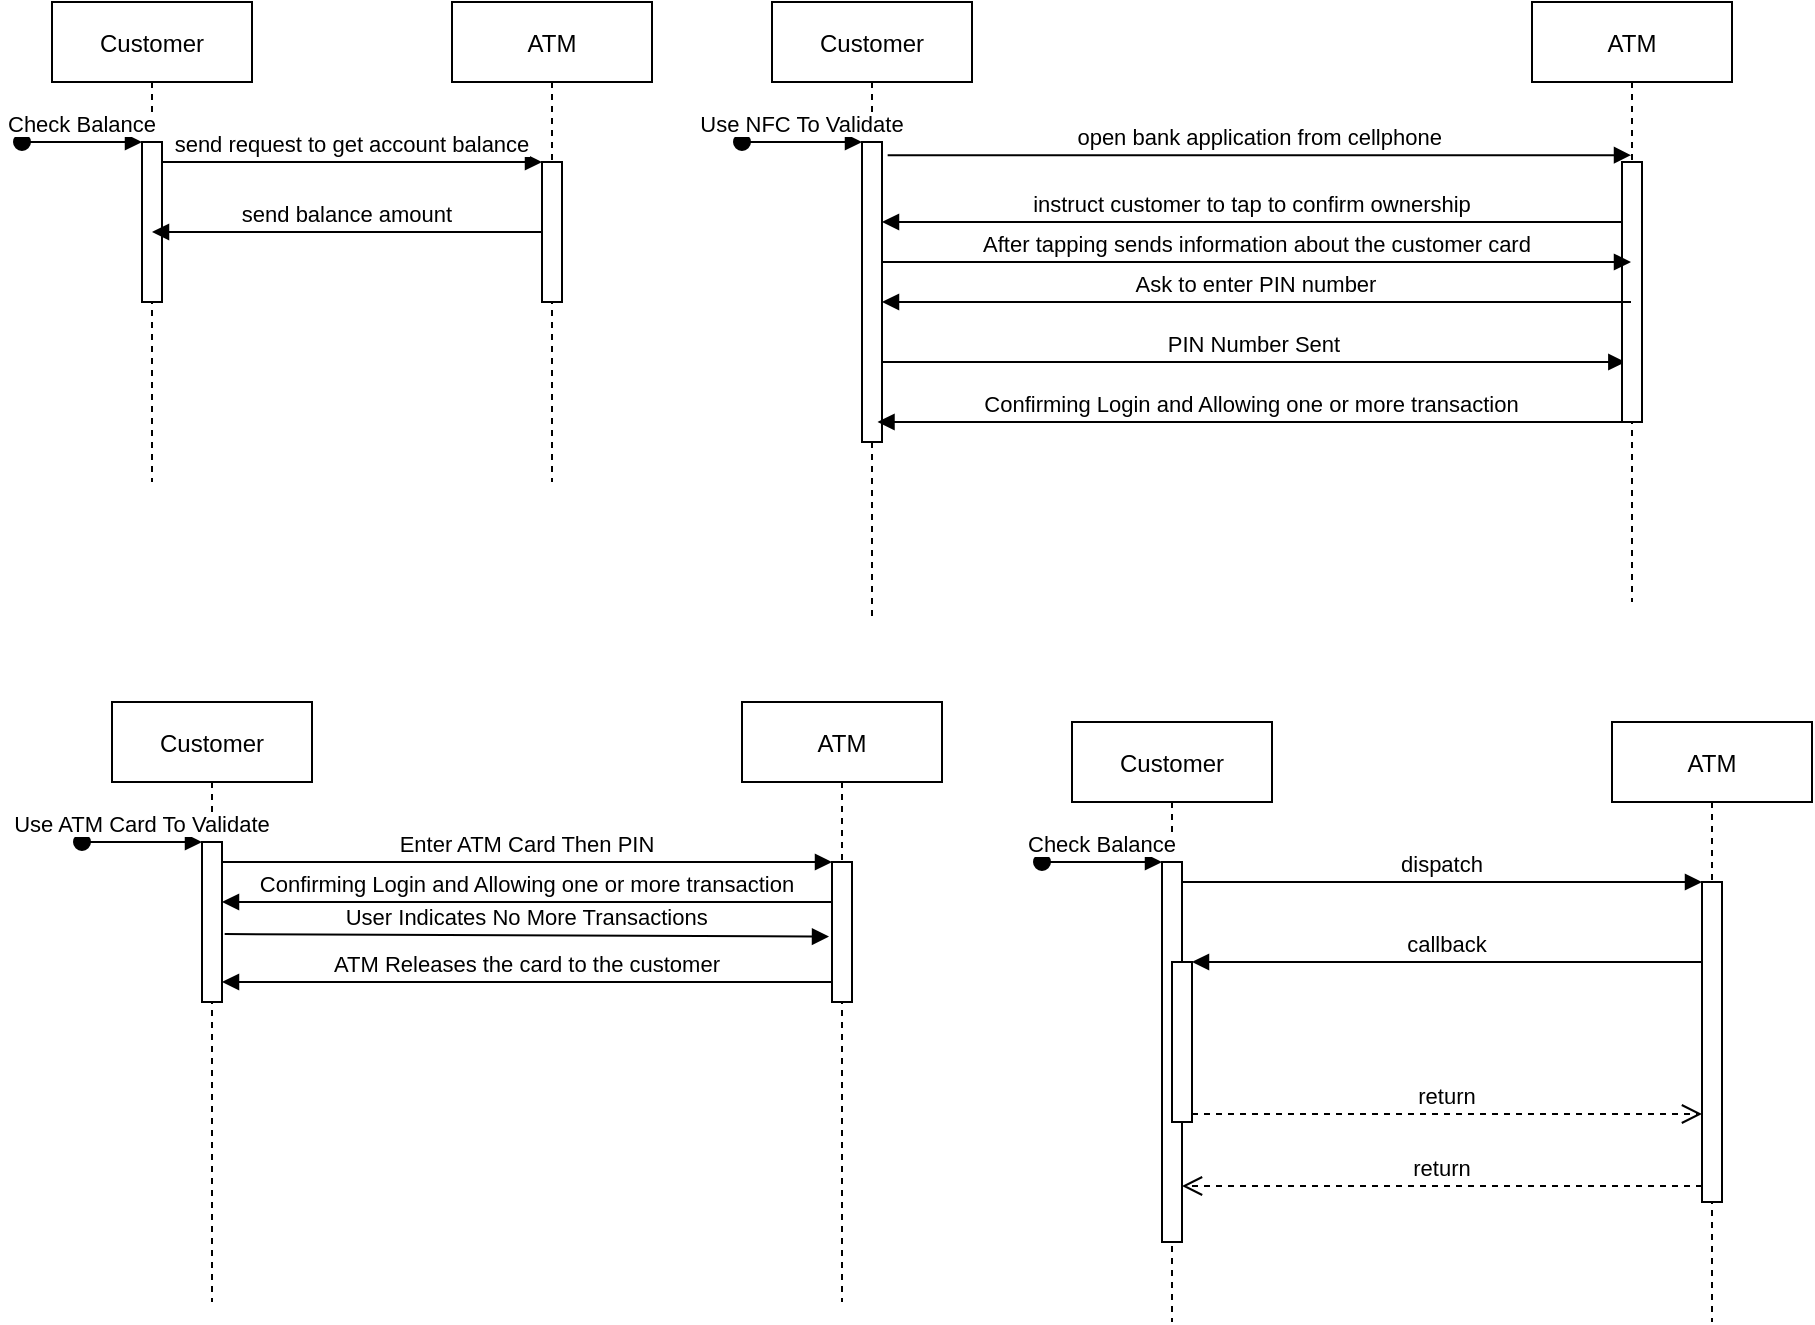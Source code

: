 <mxfile version="15.8.3" type="github">
  <diagram id="kgpKYQtTHZ0yAKxKKP6v" name="Page-1">
    <mxGraphModel dx="570" dy="313" grid="1" gridSize="10" guides="1" tooltips="1" connect="1" arrows="1" fold="1" page="1" pageScale="1" pageWidth="850" pageHeight="1100" math="0" shadow="0">
      <root>
        <mxCell id="0" />
        <mxCell id="1" parent="0" />
        <mxCell id="3nuBFxr9cyL0pnOWT2aG-1" value="Customer" style="shape=umlLifeline;perimeter=lifelinePerimeter;container=1;collapsible=0;recursiveResize=0;rounded=0;shadow=0;strokeWidth=1;" parent="1" vertex="1">
          <mxGeometry x="80" y="80" width="100" height="240" as="geometry" />
        </mxCell>
        <mxCell id="3nuBFxr9cyL0pnOWT2aG-2" value="" style="points=[];perimeter=orthogonalPerimeter;rounded=0;shadow=0;strokeWidth=1;" parent="3nuBFxr9cyL0pnOWT2aG-1" vertex="1">
          <mxGeometry x="45" y="70" width="10" height="80" as="geometry" />
        </mxCell>
        <mxCell id="3nuBFxr9cyL0pnOWT2aG-3" value="Check Balance" style="verticalAlign=bottom;startArrow=oval;endArrow=block;startSize=8;shadow=0;strokeWidth=1;" parent="3nuBFxr9cyL0pnOWT2aG-1" target="3nuBFxr9cyL0pnOWT2aG-2" edge="1">
          <mxGeometry relative="1" as="geometry">
            <mxPoint x="-15" y="70" as="sourcePoint" />
          </mxGeometry>
        </mxCell>
        <mxCell id="3nuBFxr9cyL0pnOWT2aG-5" value="ATM" style="shape=umlLifeline;perimeter=lifelinePerimeter;container=1;collapsible=0;recursiveResize=0;rounded=0;shadow=0;strokeWidth=1;" parent="1" vertex="1">
          <mxGeometry x="280" y="80" width="100" height="240" as="geometry" />
        </mxCell>
        <mxCell id="3nuBFxr9cyL0pnOWT2aG-6" value="" style="points=[];perimeter=orthogonalPerimeter;rounded=0;shadow=0;strokeWidth=1;" parent="3nuBFxr9cyL0pnOWT2aG-5" vertex="1">
          <mxGeometry x="45" y="80" width="10" height="70" as="geometry" />
        </mxCell>
        <mxCell id="3nuBFxr9cyL0pnOWT2aG-8" value="send request to get account balance" style="verticalAlign=bottom;endArrow=block;entryX=0;entryY=0;shadow=0;strokeWidth=1;" parent="1" source="3nuBFxr9cyL0pnOWT2aG-2" target="3nuBFxr9cyL0pnOWT2aG-6" edge="1">
          <mxGeometry relative="1" as="geometry">
            <mxPoint x="275" y="160" as="sourcePoint" />
          </mxGeometry>
        </mxCell>
        <mxCell id="3nuBFxr9cyL0pnOWT2aG-9" value="send balance amount" style="verticalAlign=bottom;endArrow=block;shadow=0;strokeWidth=1;" parent="1" source="3nuBFxr9cyL0pnOWT2aG-6" target="3nuBFxr9cyL0pnOWT2aG-1" edge="1">
          <mxGeometry relative="1" as="geometry">
            <mxPoint x="240" y="200" as="sourcePoint" />
            <mxPoint x="180" y="200" as="targetPoint" />
          </mxGeometry>
        </mxCell>
        <mxCell id="LTaqYE9DrOAMS9iLjCXF-1" value="Customer" style="shape=umlLifeline;perimeter=lifelinePerimeter;container=1;collapsible=0;recursiveResize=0;rounded=0;shadow=0;strokeWidth=1;" vertex="1" parent="1">
          <mxGeometry x="440" y="80" width="100" height="310" as="geometry" />
        </mxCell>
        <mxCell id="LTaqYE9DrOAMS9iLjCXF-2" value="" style="points=[];perimeter=orthogonalPerimeter;rounded=0;shadow=0;strokeWidth=1;" vertex="1" parent="LTaqYE9DrOAMS9iLjCXF-1">
          <mxGeometry x="45" y="70" width="10" height="150" as="geometry" />
        </mxCell>
        <mxCell id="LTaqYE9DrOAMS9iLjCXF-3" value="Use NFC To Validate" style="verticalAlign=bottom;startArrow=oval;endArrow=block;startSize=8;shadow=0;strokeWidth=1;" edge="1" parent="LTaqYE9DrOAMS9iLjCXF-1" target="LTaqYE9DrOAMS9iLjCXF-2">
          <mxGeometry relative="1" as="geometry">
            <mxPoint x="-15" y="70" as="sourcePoint" />
          </mxGeometry>
        </mxCell>
        <mxCell id="LTaqYE9DrOAMS9iLjCXF-58" value="PIN Number Sent" style="verticalAlign=bottom;endArrow=block;shadow=0;strokeWidth=1;exitX=1.283;exitY=0.044;exitDx=0;exitDy=0;exitPerimeter=0;" edge="1" parent="LTaqYE9DrOAMS9iLjCXF-1">
          <mxGeometry relative="1" as="geometry">
            <mxPoint x="55.0" y="180" as="sourcePoint" />
            <mxPoint x="426.67" y="180" as="targetPoint" />
          </mxGeometry>
        </mxCell>
        <mxCell id="LTaqYE9DrOAMS9iLjCXF-5" value="ATM" style="shape=umlLifeline;perimeter=lifelinePerimeter;container=1;collapsible=0;recursiveResize=0;rounded=0;shadow=0;strokeWidth=1;" vertex="1" parent="1">
          <mxGeometry x="820" y="80" width="100" height="300" as="geometry" />
        </mxCell>
        <mxCell id="LTaqYE9DrOAMS9iLjCXF-6" value="" style="points=[];perimeter=orthogonalPerimeter;rounded=0;shadow=0;strokeWidth=1;" vertex="1" parent="LTaqYE9DrOAMS9iLjCXF-5">
          <mxGeometry x="45" y="80" width="10" height="130" as="geometry" />
        </mxCell>
        <mxCell id="LTaqYE9DrOAMS9iLjCXF-8" value="open bank application from cellphone" style="verticalAlign=bottom;endArrow=block;shadow=0;strokeWidth=1;exitX=1.283;exitY=0.044;exitDx=0;exitDy=0;exitPerimeter=0;" edge="1" parent="1" source="LTaqYE9DrOAMS9iLjCXF-2" target="LTaqYE9DrOAMS9iLjCXF-5">
          <mxGeometry relative="1" as="geometry">
            <mxPoint x="509" y="150.0" as="sourcePoint" />
            <mxPoint x="679" y="150.0" as="targetPoint" />
          </mxGeometry>
        </mxCell>
        <mxCell id="LTaqYE9DrOAMS9iLjCXF-9" value="instruct customer to tap to confirm ownership" style="verticalAlign=bottom;endArrow=block;shadow=0;strokeWidth=1;" edge="1" parent="1" source="LTaqYE9DrOAMS9iLjCXF-6" target="LTaqYE9DrOAMS9iLjCXF-2">
          <mxGeometry relative="1" as="geometry">
            <mxPoint x="570" y="190" as="sourcePoint" />
            <mxPoint x="500" y="200" as="targetPoint" />
            <Array as="points">
              <mxPoint x="520" y="190" />
            </Array>
          </mxGeometry>
        </mxCell>
        <mxCell id="LTaqYE9DrOAMS9iLjCXF-31" value="Customer" style="shape=umlLifeline;perimeter=lifelinePerimeter;container=1;collapsible=0;recursiveResize=0;rounded=0;shadow=0;strokeWidth=1;" vertex="1" parent="1">
          <mxGeometry x="110" y="430" width="100" height="300" as="geometry" />
        </mxCell>
        <mxCell id="LTaqYE9DrOAMS9iLjCXF-32" value="" style="points=[];perimeter=orthogonalPerimeter;rounded=0;shadow=0;strokeWidth=1;" vertex="1" parent="LTaqYE9DrOAMS9iLjCXF-31">
          <mxGeometry x="45" y="70" width="10" height="80" as="geometry" />
        </mxCell>
        <mxCell id="LTaqYE9DrOAMS9iLjCXF-33" value="Use ATM Card To Validate" style="verticalAlign=bottom;startArrow=oval;endArrow=block;startSize=8;shadow=0;strokeWidth=1;" edge="1" parent="LTaqYE9DrOAMS9iLjCXF-31" target="LTaqYE9DrOAMS9iLjCXF-32">
          <mxGeometry relative="1" as="geometry">
            <mxPoint x="-15" y="70" as="sourcePoint" />
          </mxGeometry>
        </mxCell>
        <mxCell id="LTaqYE9DrOAMS9iLjCXF-35" value="ATM" style="shape=umlLifeline;perimeter=lifelinePerimeter;container=1;collapsible=0;recursiveResize=0;rounded=0;shadow=0;strokeWidth=1;" vertex="1" parent="1">
          <mxGeometry x="425" y="430" width="100" height="300" as="geometry" />
        </mxCell>
        <mxCell id="LTaqYE9DrOAMS9iLjCXF-36" value="" style="points=[];perimeter=orthogonalPerimeter;rounded=0;shadow=0;strokeWidth=1;" vertex="1" parent="LTaqYE9DrOAMS9iLjCXF-35">
          <mxGeometry x="45" y="80" width="10" height="70" as="geometry" />
        </mxCell>
        <mxCell id="LTaqYE9DrOAMS9iLjCXF-62" value="ATM Releases the card to the customer" style="verticalAlign=bottom;endArrow=block;shadow=0;strokeWidth=1;" edge="1" parent="LTaqYE9DrOAMS9iLjCXF-35">
          <mxGeometry relative="1" as="geometry">
            <mxPoint x="45" y="140" as="sourcePoint" />
            <mxPoint x="-260" y="140" as="targetPoint" />
          </mxGeometry>
        </mxCell>
        <mxCell id="LTaqYE9DrOAMS9iLjCXF-38" value="Enter ATM Card Then PIN" style="verticalAlign=bottom;endArrow=block;entryX=0;entryY=0;shadow=0;strokeWidth=1;" edge="1" parent="1" source="LTaqYE9DrOAMS9iLjCXF-32" target="LTaqYE9DrOAMS9iLjCXF-36">
          <mxGeometry relative="1" as="geometry">
            <mxPoint x="265" y="510" as="sourcePoint" />
          </mxGeometry>
        </mxCell>
        <mxCell id="LTaqYE9DrOAMS9iLjCXF-41" value="Customer" style="shape=umlLifeline;perimeter=lifelinePerimeter;container=1;collapsible=0;recursiveResize=0;rounded=0;shadow=0;strokeWidth=1;" vertex="1" parent="1">
          <mxGeometry x="590" y="440" width="100" height="300" as="geometry" />
        </mxCell>
        <mxCell id="LTaqYE9DrOAMS9iLjCXF-42" value="" style="points=[];perimeter=orthogonalPerimeter;rounded=0;shadow=0;strokeWidth=1;" vertex="1" parent="LTaqYE9DrOAMS9iLjCXF-41">
          <mxGeometry x="45" y="70" width="10" height="190" as="geometry" />
        </mxCell>
        <mxCell id="LTaqYE9DrOAMS9iLjCXF-43" value="Check Balance" style="verticalAlign=bottom;startArrow=oval;endArrow=block;startSize=8;shadow=0;strokeWidth=1;" edge="1" parent="LTaqYE9DrOAMS9iLjCXF-41" target="LTaqYE9DrOAMS9iLjCXF-42">
          <mxGeometry relative="1" as="geometry">
            <mxPoint x="-15" y="70" as="sourcePoint" />
          </mxGeometry>
        </mxCell>
        <mxCell id="LTaqYE9DrOAMS9iLjCXF-44" value="" style="points=[];perimeter=orthogonalPerimeter;rounded=0;shadow=0;strokeWidth=1;" vertex="1" parent="LTaqYE9DrOAMS9iLjCXF-41">
          <mxGeometry x="50" y="120" width="10" height="80" as="geometry" />
        </mxCell>
        <mxCell id="LTaqYE9DrOAMS9iLjCXF-45" value="ATM" style="shape=umlLifeline;perimeter=lifelinePerimeter;container=1;collapsible=0;recursiveResize=0;rounded=0;shadow=0;strokeWidth=1;" vertex="1" parent="1">
          <mxGeometry x="860" y="440" width="100" height="300" as="geometry" />
        </mxCell>
        <mxCell id="LTaqYE9DrOAMS9iLjCXF-46" value="" style="points=[];perimeter=orthogonalPerimeter;rounded=0;shadow=0;strokeWidth=1;" vertex="1" parent="LTaqYE9DrOAMS9iLjCXF-45">
          <mxGeometry x="45" y="80" width="10" height="160" as="geometry" />
        </mxCell>
        <mxCell id="LTaqYE9DrOAMS9iLjCXF-47" value="return" style="verticalAlign=bottom;endArrow=open;dashed=1;endSize=8;exitX=0;exitY=0.95;shadow=0;strokeWidth=1;" edge="1" parent="1" source="LTaqYE9DrOAMS9iLjCXF-46" target="LTaqYE9DrOAMS9iLjCXF-42">
          <mxGeometry relative="1" as="geometry">
            <mxPoint x="605" y="596" as="targetPoint" />
          </mxGeometry>
        </mxCell>
        <mxCell id="LTaqYE9DrOAMS9iLjCXF-48" value="dispatch" style="verticalAlign=bottom;endArrow=block;entryX=0;entryY=0;shadow=0;strokeWidth=1;" edge="1" parent="1" source="LTaqYE9DrOAMS9iLjCXF-42" target="LTaqYE9DrOAMS9iLjCXF-46">
          <mxGeometry relative="1" as="geometry">
            <mxPoint x="605" y="520" as="sourcePoint" />
          </mxGeometry>
        </mxCell>
        <mxCell id="LTaqYE9DrOAMS9iLjCXF-49" value="callback" style="verticalAlign=bottom;endArrow=block;entryX=1;entryY=0;shadow=0;strokeWidth=1;" edge="1" parent="1" source="LTaqYE9DrOAMS9iLjCXF-46" target="LTaqYE9DrOAMS9iLjCXF-44">
          <mxGeometry relative="1" as="geometry">
            <mxPoint x="570" y="560" as="sourcePoint" />
          </mxGeometry>
        </mxCell>
        <mxCell id="LTaqYE9DrOAMS9iLjCXF-50" value="return" style="verticalAlign=bottom;endArrow=open;dashed=1;endSize=8;exitX=1;exitY=0.95;shadow=0;strokeWidth=1;" edge="1" parent="1" source="LTaqYE9DrOAMS9iLjCXF-44" target="LTaqYE9DrOAMS9iLjCXF-46">
          <mxGeometry relative="1" as="geometry">
            <mxPoint x="570" y="617" as="targetPoint" />
          </mxGeometry>
        </mxCell>
        <mxCell id="LTaqYE9DrOAMS9iLjCXF-53" value="After tapping sends information about the customer card" style="verticalAlign=bottom;endArrow=block;shadow=0;strokeWidth=1;" edge="1" parent="1" source="LTaqYE9DrOAMS9iLjCXF-2" target="LTaqYE9DrOAMS9iLjCXF-5">
          <mxGeometry relative="1" as="geometry">
            <mxPoint x="500" y="240" as="sourcePoint" />
            <mxPoint x="771.67" y="230" as="targetPoint" />
            <Array as="points">
              <mxPoint x="540" y="210" />
            </Array>
          </mxGeometry>
        </mxCell>
        <mxCell id="LTaqYE9DrOAMS9iLjCXF-54" value="Ask to enter PIN number" style="verticalAlign=bottom;endArrow=block;shadow=0;strokeWidth=1;" edge="1" parent="1" source="LTaqYE9DrOAMS9iLjCXF-5" target="LTaqYE9DrOAMS9iLjCXF-2">
          <mxGeometry relative="1" as="geometry">
            <mxPoint x="765" y="260" as="sourcePoint" />
            <mxPoint x="500" y="260" as="targetPoint" />
          </mxGeometry>
        </mxCell>
        <mxCell id="LTaqYE9DrOAMS9iLjCXF-59" value="Confirming Login and Allowing one or more transaction" style="verticalAlign=bottom;endArrow=block;shadow=0;strokeWidth=1;" edge="1" parent="1">
          <mxGeometry relative="1" as="geometry">
            <mxPoint x="867.25" y="290" as="sourcePoint" />
            <mxPoint x="492.75" y="290" as="targetPoint" />
          </mxGeometry>
        </mxCell>
        <mxCell id="LTaqYE9DrOAMS9iLjCXF-60" value="Confirming Login and Allowing one or more transaction" style="verticalAlign=bottom;endArrow=block;shadow=0;strokeWidth=1;" edge="1" parent="1" target="LTaqYE9DrOAMS9iLjCXF-32">
          <mxGeometry relative="1" as="geometry">
            <mxPoint x="470" y="530" as="sourcePoint" />
            <mxPoint x="170" y="530" as="targetPoint" />
          </mxGeometry>
        </mxCell>
        <mxCell id="LTaqYE9DrOAMS9iLjCXF-61" value="User Indicates No More Transactions" style="verticalAlign=bottom;endArrow=block;entryX=-0.149;entryY=0.533;shadow=0;strokeWidth=1;entryDx=0;entryDy=0;entryPerimeter=0;exitX=1.134;exitY=0.575;exitDx=0;exitDy=0;exitPerimeter=0;" edge="1" parent="1" source="LTaqYE9DrOAMS9iLjCXF-32" target="LTaqYE9DrOAMS9iLjCXF-36">
          <mxGeometry relative="1" as="geometry">
            <mxPoint x="160" y="549" as="sourcePoint" />
            <mxPoint x="465" y="549" as="targetPoint" />
          </mxGeometry>
        </mxCell>
      </root>
    </mxGraphModel>
  </diagram>
</mxfile>
